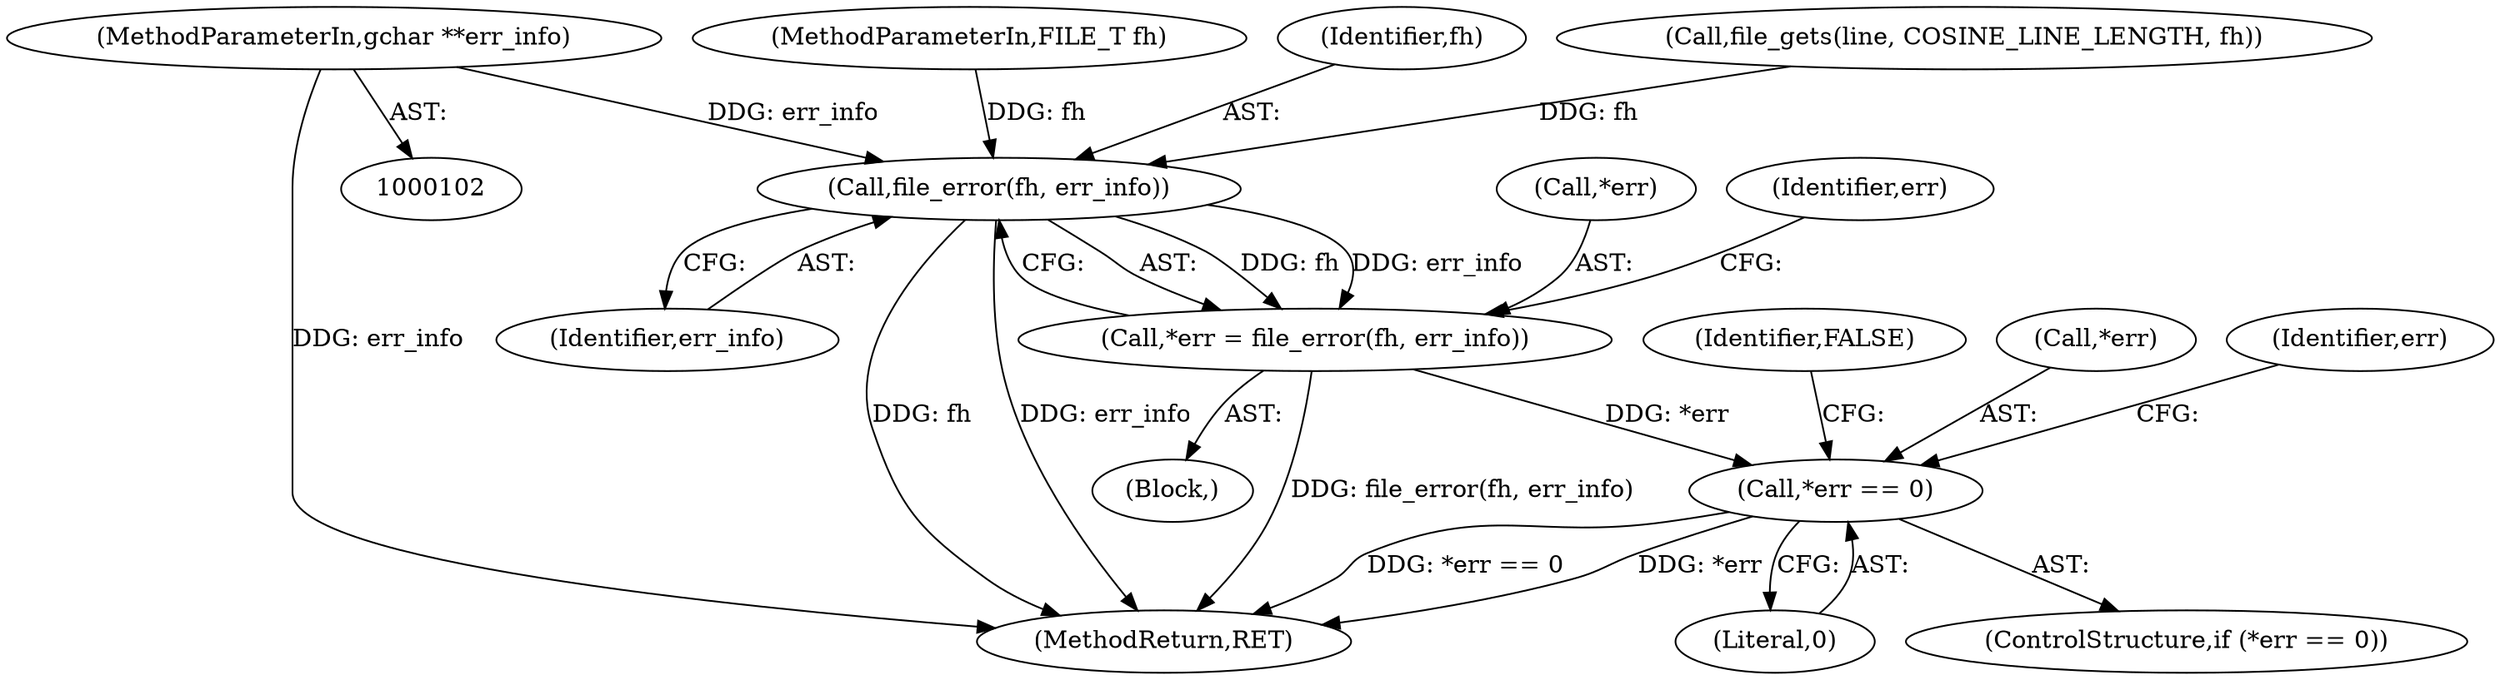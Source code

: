 digraph "1_wireshark_f5ec0afb766f19519ea9623152cca3bbe2229500_1@pointer" {
"1000108" [label="(MethodParameterIn,gchar **err_info)"];
"1000159" [label="(Call,file_error(fh, err_info))"];
"1000156" [label="(Call,*err = file_error(fh, err_info))"];
"1000163" [label="(Call,*err == 0)"];
"1000163" [label="(Call,*err == 0)"];
"1000173" [label="(Identifier,FALSE)"];
"1000161" [label="(Identifier,err_info)"];
"1000155" [label="(Block,)"];
"1000166" [label="(Literal,0)"];
"1000213" [label="(MethodReturn,RET)"];
"1000156" [label="(Call,*err = file_error(fh, err_info))"];
"1000164" [label="(Call,*err)"];
"1000103" [label="(MethodParameterIn,FILE_T fh)"];
"1000159" [label="(Call,file_error(fh, err_info))"];
"1000160" [label="(Identifier,fh)"];
"1000170" [label="(Identifier,err)"];
"1000162" [label="(ControlStructure,if (*err == 0))"];
"1000150" [label="(Call,file_gets(line, COSINE_LINE_LENGTH, fh))"];
"1000157" [label="(Call,*err)"];
"1000108" [label="(MethodParameterIn,gchar **err_info)"];
"1000165" [label="(Identifier,err)"];
"1000108" -> "1000102"  [label="AST: "];
"1000108" -> "1000213"  [label="DDG: err_info"];
"1000108" -> "1000159"  [label="DDG: err_info"];
"1000159" -> "1000156"  [label="AST: "];
"1000159" -> "1000161"  [label="CFG: "];
"1000160" -> "1000159"  [label="AST: "];
"1000161" -> "1000159"  [label="AST: "];
"1000156" -> "1000159"  [label="CFG: "];
"1000159" -> "1000213"  [label="DDG: fh"];
"1000159" -> "1000213"  [label="DDG: err_info"];
"1000159" -> "1000156"  [label="DDG: fh"];
"1000159" -> "1000156"  [label="DDG: err_info"];
"1000150" -> "1000159"  [label="DDG: fh"];
"1000103" -> "1000159"  [label="DDG: fh"];
"1000156" -> "1000155"  [label="AST: "];
"1000157" -> "1000156"  [label="AST: "];
"1000165" -> "1000156"  [label="CFG: "];
"1000156" -> "1000213"  [label="DDG: file_error(fh, err_info)"];
"1000156" -> "1000163"  [label="DDG: *err"];
"1000163" -> "1000162"  [label="AST: "];
"1000163" -> "1000166"  [label="CFG: "];
"1000164" -> "1000163"  [label="AST: "];
"1000166" -> "1000163"  [label="AST: "];
"1000170" -> "1000163"  [label="CFG: "];
"1000173" -> "1000163"  [label="CFG: "];
"1000163" -> "1000213"  [label="DDG: *err"];
"1000163" -> "1000213"  [label="DDG: *err == 0"];
}
